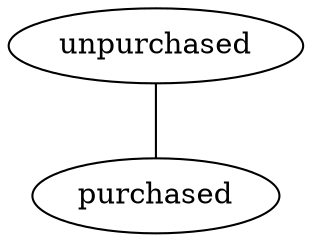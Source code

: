 graph beer {
  unpurchased -- purchased
}

graph ceasar {
  unpurchased -- purchased
}

graph shot {
  unpurchased -- purchased
}
